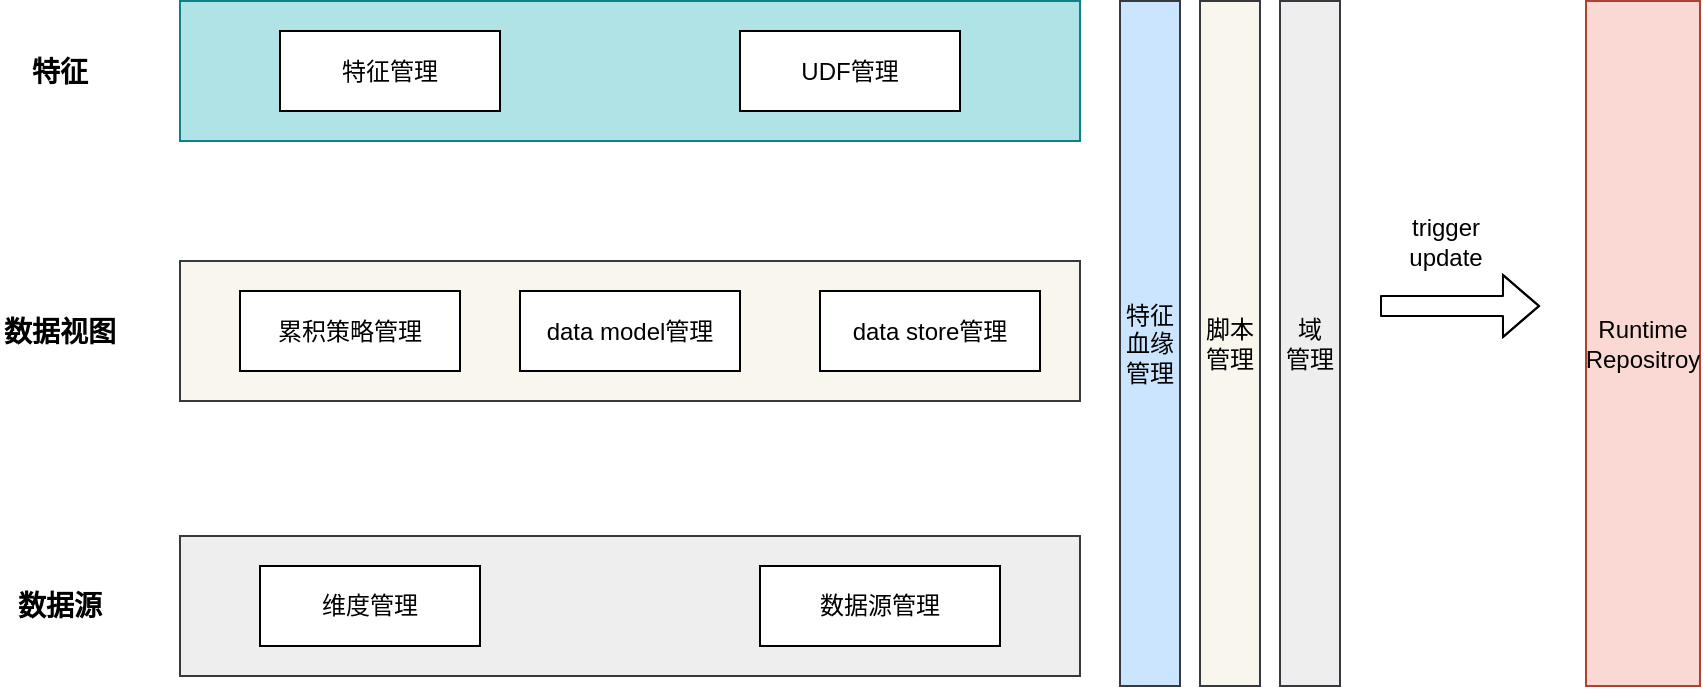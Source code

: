 <mxfile version="13.6.6" type="github">
  <diagram id="XJADYiuNlZ3As5ioFesu" name="Page-1">
    <mxGraphModel dx="1261" dy="794" grid="1" gridSize="10" guides="1" tooltips="1" connect="1" arrows="1" fold="1" page="1" pageScale="1" pageWidth="827" pageHeight="1169" math="0" shadow="0">
      <root>
        <mxCell id="0" />
        <mxCell id="1" parent="0" />
        <mxCell id="BUL7bcd7SDM6CIEStGyZ-1" value="" style="rounded=0;whiteSpace=wrap;html=1;fillColor=#eeeeee;strokeColor=#36393d;" vertex="1" parent="1">
          <mxGeometry x="200" y="495" width="450" height="70" as="geometry" />
        </mxCell>
        <mxCell id="BUL7bcd7SDM6CIEStGyZ-2" value="&lt;b&gt;&lt;font style=&quot;font-size: 14px&quot;&gt;数据源&lt;/font&gt;&lt;/b&gt;" style="text;html=1;strokeColor=none;fillColor=none;align=center;verticalAlign=middle;whiteSpace=wrap;rounded=0;" vertex="1" parent="1">
          <mxGeometry x="110" y="517.5" width="60" height="25" as="geometry" />
        </mxCell>
        <mxCell id="BUL7bcd7SDM6CIEStGyZ-3" value="&lt;b&gt;&lt;font style=&quot;font-size: 14px&quot;&gt;数据视图&lt;/font&gt;&lt;/b&gt;" style="text;html=1;strokeColor=none;fillColor=none;align=center;verticalAlign=middle;whiteSpace=wrap;rounded=0;" vertex="1" parent="1">
          <mxGeometry x="110" y="380" width="60" height="25" as="geometry" />
        </mxCell>
        <mxCell id="BUL7bcd7SDM6CIEStGyZ-4" value="&lt;b&gt;&lt;font style=&quot;font-size: 14px&quot;&gt;特征&lt;/font&gt;&lt;/b&gt;" style="text;html=1;strokeColor=none;fillColor=none;align=center;verticalAlign=middle;whiteSpace=wrap;rounded=0;" vertex="1" parent="1">
          <mxGeometry x="110" y="250" width="60" height="25" as="geometry" />
        </mxCell>
        <mxCell id="BUL7bcd7SDM6CIEStGyZ-5" value="维度管理" style="rounded=0;whiteSpace=wrap;html=1;" vertex="1" parent="1">
          <mxGeometry x="240" y="510" width="110" height="40" as="geometry" />
        </mxCell>
        <mxCell id="BUL7bcd7SDM6CIEStGyZ-7" value="" style="shape=flexArrow;endArrow=classic;html=1;endWidth=20;endSize=5.67;" edge="1" parent="1">
          <mxGeometry width="50" height="50" relative="1" as="geometry">
            <mxPoint x="800" y="380" as="sourcePoint" />
            <mxPoint x="880" y="380" as="targetPoint" />
            <Array as="points">
              <mxPoint x="840" y="380" />
            </Array>
          </mxGeometry>
        </mxCell>
        <mxCell id="BUL7bcd7SDM6CIEStGyZ-9" value="Runtime&lt;br&gt;Repositroy" style="rounded=0;whiteSpace=wrap;html=1;fillColor=#fad9d5;strokeColor=#ae4132;" vertex="1" parent="1">
          <mxGeometry x="903" y="227.5" width="57" height="342.5" as="geometry" />
        </mxCell>
        <mxCell id="BUL7bcd7SDM6CIEStGyZ-10" value="数据源管理" style="rounded=0;whiteSpace=wrap;html=1;" vertex="1" parent="1">
          <mxGeometry x="490" y="510" width="120" height="40" as="geometry" />
        </mxCell>
        <mxCell id="BUL7bcd7SDM6CIEStGyZ-11" value="" style="rounded=0;whiteSpace=wrap;html=1;fillColor=#f9f7ed;strokeColor=#36393d;" vertex="1" parent="1">
          <mxGeometry x="200" y="357.5" width="450" height="70" as="geometry" />
        </mxCell>
        <mxCell id="BUL7bcd7SDM6CIEStGyZ-12" value="累积策略管理" style="rounded=0;whiteSpace=wrap;html=1;" vertex="1" parent="1">
          <mxGeometry x="230" y="372.5" width="110" height="40" as="geometry" />
        </mxCell>
        <mxCell id="BUL7bcd7SDM6CIEStGyZ-13" value="data model管理" style="rounded=0;whiteSpace=wrap;html=1;" vertex="1" parent="1">
          <mxGeometry x="370" y="372.5" width="110" height="40" as="geometry" />
        </mxCell>
        <mxCell id="BUL7bcd7SDM6CIEStGyZ-14" value="data store管理" style="rounded=0;whiteSpace=wrap;html=1;" vertex="1" parent="1">
          <mxGeometry x="520" y="372.5" width="110" height="40" as="geometry" />
        </mxCell>
        <mxCell id="BUL7bcd7SDM6CIEStGyZ-15" value="trigger update" style="text;html=1;strokeColor=none;fillColor=none;align=center;verticalAlign=middle;whiteSpace=wrap;rounded=0;" vertex="1" parent="1">
          <mxGeometry x="813" y="337.5" width="40" height="20" as="geometry" />
        </mxCell>
        <mxCell id="BUL7bcd7SDM6CIEStGyZ-16" value="" style="rounded=0;whiteSpace=wrap;html=1;fillColor=#b0e3e6;strokeColor=#0e8088;" vertex="1" parent="1">
          <mxGeometry x="200" y="227.5" width="450" height="70" as="geometry" />
        </mxCell>
        <mxCell id="BUL7bcd7SDM6CIEStGyZ-17" value="特征管理" style="rounded=0;whiteSpace=wrap;html=1;" vertex="1" parent="1">
          <mxGeometry x="250" y="242.5" width="110" height="40" as="geometry" />
        </mxCell>
        <mxCell id="BUL7bcd7SDM6CIEStGyZ-18" value="UDF管理" style="rounded=0;whiteSpace=wrap;html=1;" vertex="1" parent="1">
          <mxGeometry x="480" y="242.5" width="110" height="40" as="geometry" />
        </mxCell>
        <mxCell id="BUL7bcd7SDM6CIEStGyZ-19" value="特征&lt;br&gt;血缘&lt;br&gt;管理" style="rounded=0;whiteSpace=wrap;html=1;fillColor=#cce5ff;strokeColor=#36393d;" vertex="1" parent="1">
          <mxGeometry x="670" y="227.5" width="30" height="342.5" as="geometry" />
        </mxCell>
        <mxCell id="BUL7bcd7SDM6CIEStGyZ-20" value="脚本&lt;br&gt;管理" style="rounded=0;whiteSpace=wrap;html=1;fillColor=#f9f7ed;strokeColor=#36393d;" vertex="1" parent="1">
          <mxGeometry x="710" y="227.5" width="30" height="342.5" as="geometry" />
        </mxCell>
        <mxCell id="BUL7bcd7SDM6CIEStGyZ-21" value="域&lt;br&gt;管理" style="rounded=0;whiteSpace=wrap;html=1;fillColor=#eeeeee;strokeColor=#36393d;" vertex="1" parent="1">
          <mxGeometry x="750" y="227.5" width="30" height="342.5" as="geometry" />
        </mxCell>
      </root>
    </mxGraphModel>
  </diagram>
</mxfile>
